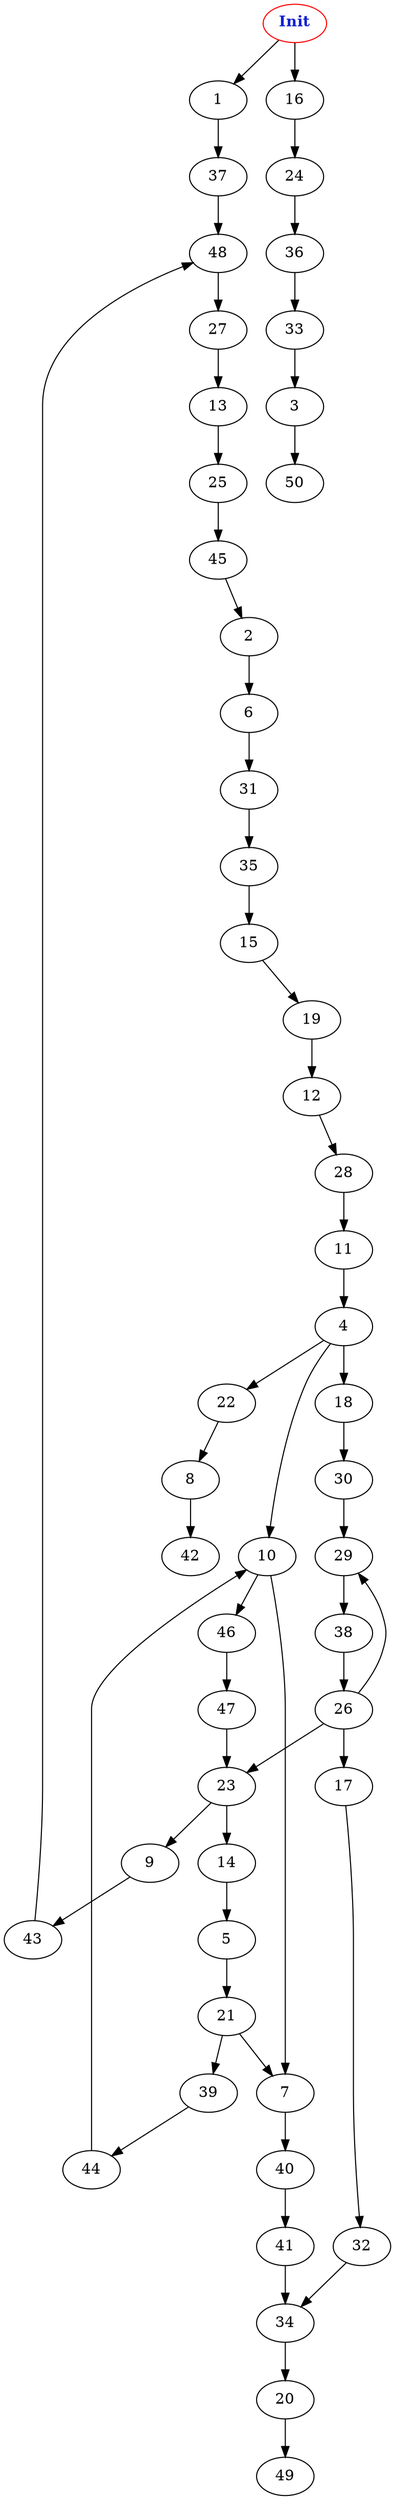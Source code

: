 digraph "Net Graph with 51 nodes" {
edge ["class"="link-class"]
"0" ["color"="red","label"=<<b>Init</b>>,"fontcolor"="#1020d0"]
"0" -> "1" ["weight"="1.0"]
"0" -> "16" ["weight"="4.0"]
"1" -> "37" ["weight"="2.0"]
"16" -> "24" ["weight"="7.0"]
"5" -> "21" ["weight"="5.0"]
"21" -> "7" ["weight"="4.0"]
"21" -> "39" ["weight"="4.0"]
"10" -> "7" ["weight"="8.0"]
"10" -> "46" ["weight"="6.0"]
"7" -> "40" ["weight"="6.0"]
"40" -> "41" ["weight"="4.0"]
"46" -> "47" ["weight"="7.0"]
"14" -> "5" ["weight"="2.0"]
"37" -> "48" ["weight"="6.0"]
"6" -> "31" ["weight"="8.0"]
"31" -> "35" ["weight"="8.0"]
"9" -> "43" ["weight"="3.0"]
"43" -> "48" ["weight"="1.0"]
"2" -> "6" ["weight"="9.0"]
"8" -> "42" ["weight"="4.0"]
"4" -> "22" ["weight"="6.0"]
"4" -> "10" ["weight"="1.0"]
"4" -> "18" ["weight"="9.0"]
"22" -> "8" ["weight"="3.0"]
"18" -> "30" ["weight"="6.0"]
"24" -> "36" ["weight"="5.0"]
"36" -> "33" ["weight"="7.0"]
"48" -> "27" ["weight"="1.0"]
"25" -> "45" ["weight"="6.0"]
"45" -> "2" ["weight"="1.0"]
"20" -> "49" ["weight"="7.0"]
"47" -> "23" ["weight"="7.0"]
"29" -> "38" ["weight"="6.0"]
"38" -> "26" ["weight"="2.0"]
"39" -> "44" ["weight"="2.0"]
"33" -> "3" ["weight"="3.0"]
"3" -> "50" ["weight"="1.0"]
"28" -> "11" ["weight"="8.0"]
"11" -> "4" ["weight"="2.0"]
"26" -> "17" ["weight"="6.0"]
"26" -> "23" ["weight"="1.0"]
"26" -> "29" ["weight"="1.0"]
"17" -> "32" ["weight"="1.0"]
"32" -> "34" ["weight"="2.0"]
"23" -> "9" ["weight"="1.0"]
"23" -> "14" ["weight"="8.0"]
"13" -> "25" ["weight"="1.0"]
"41" -> "34" ["weight"="5.0"]
"34" -> "20" ["weight"="4.0"]
"44" -> "10" ["weight"="5.0"]
"27" -> "13" ["weight"="4.0"]
"12" -> "28" ["weight"="1.0"]
"35" -> "15" ["weight"="4.0"]
"15" -> "19" ["weight"="1.0"]
"19" -> "12" ["weight"="3.0"]
"30" -> "29" ["weight"="8.0"]
}